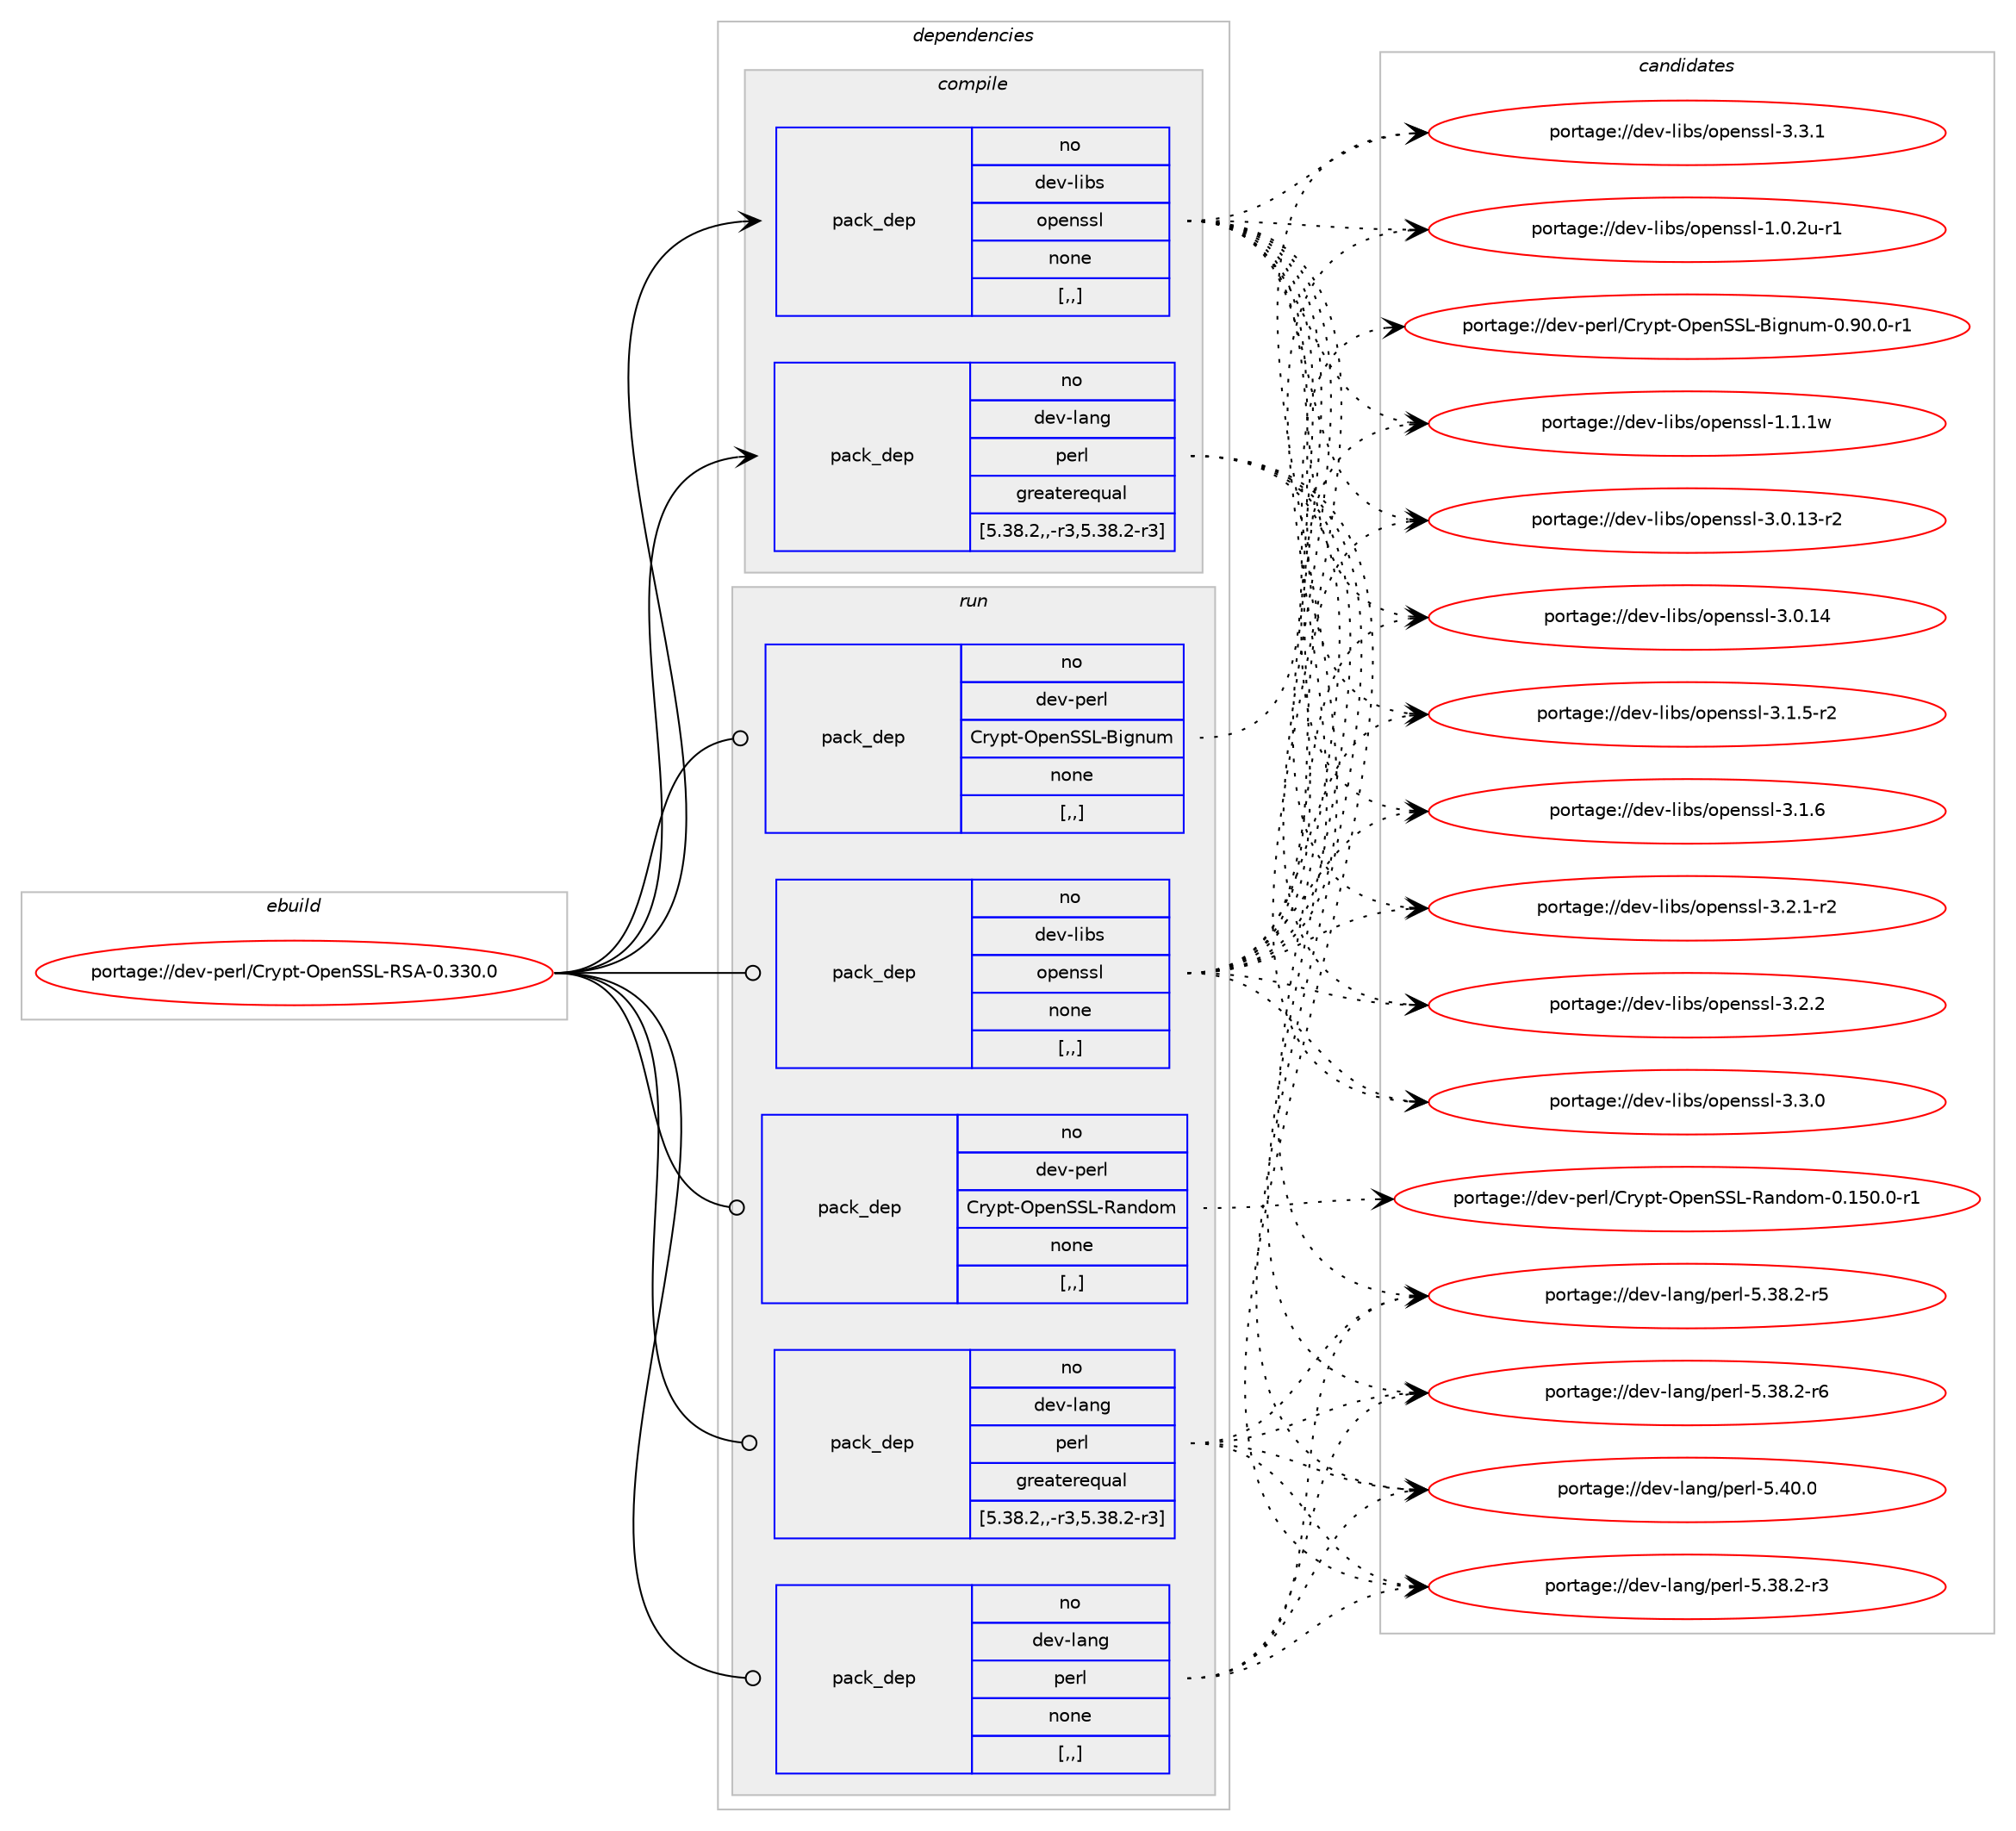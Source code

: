 digraph prolog {

# *************
# Graph options
# *************

newrank=true;
concentrate=true;
compound=true;
graph [rankdir=LR,fontname=Helvetica,fontsize=10,ranksep=1.5];#, ranksep=2.5, nodesep=0.2];
edge  [arrowhead=vee];
node  [fontname=Helvetica,fontsize=10];

# **********
# The ebuild
# **********

subgraph cluster_leftcol {
color=gray;
rank=same;
label=<<i>ebuild</i>>;
id [label="portage://dev-perl/Crypt-OpenSSL-RSA-0.330.0", color=red, width=4, href="../dev-perl/Crypt-OpenSSL-RSA-0.330.0.svg"];
}

# ****************
# The dependencies
# ****************

subgraph cluster_midcol {
color=gray;
label=<<i>dependencies</i>>;
subgraph cluster_compile {
fillcolor="#eeeeee";
style=filled;
label=<<i>compile</i>>;
subgraph pack94358 {
dependency124462 [label=<<TABLE BORDER="0" CELLBORDER="1" CELLSPACING="0" CELLPADDING="4" WIDTH="220"><TR><TD ROWSPAN="6" CELLPADDING="30">pack_dep</TD></TR><TR><TD WIDTH="110">no</TD></TR><TR><TD>dev-lang</TD></TR><TR><TD>perl</TD></TR><TR><TD>greaterequal</TD></TR><TR><TD>[5.38.2,,-r3,5.38.2-r3]</TD></TR></TABLE>>, shape=none, color=blue];
}
id:e -> dependency124462:w [weight=20,style="solid",arrowhead="vee"];
subgraph pack94359 {
dependency124463 [label=<<TABLE BORDER="0" CELLBORDER="1" CELLSPACING="0" CELLPADDING="4" WIDTH="220"><TR><TD ROWSPAN="6" CELLPADDING="30">pack_dep</TD></TR><TR><TD WIDTH="110">no</TD></TR><TR><TD>dev-libs</TD></TR><TR><TD>openssl</TD></TR><TR><TD>none</TD></TR><TR><TD>[,,]</TD></TR></TABLE>>, shape=none, color=blue];
}
id:e -> dependency124463:w [weight=20,style="solid",arrowhead="vee"];
}
subgraph cluster_compileandrun {
fillcolor="#eeeeee";
style=filled;
label=<<i>compile and run</i>>;
}
subgraph cluster_run {
fillcolor="#eeeeee";
style=filled;
label=<<i>run</i>>;
subgraph pack94360 {
dependency124464 [label=<<TABLE BORDER="0" CELLBORDER="1" CELLSPACING="0" CELLPADDING="4" WIDTH="220"><TR><TD ROWSPAN="6" CELLPADDING="30">pack_dep</TD></TR><TR><TD WIDTH="110">no</TD></TR><TR><TD>dev-lang</TD></TR><TR><TD>perl</TD></TR><TR><TD>greaterequal</TD></TR><TR><TD>[5.38.2,,-r3,5.38.2-r3]</TD></TR></TABLE>>, shape=none, color=blue];
}
id:e -> dependency124464:w [weight=20,style="solid",arrowhead="odot"];
subgraph pack94361 {
dependency124465 [label=<<TABLE BORDER="0" CELLBORDER="1" CELLSPACING="0" CELLPADDING="4" WIDTH="220"><TR><TD ROWSPAN="6" CELLPADDING="30">pack_dep</TD></TR><TR><TD WIDTH="110">no</TD></TR><TR><TD>dev-lang</TD></TR><TR><TD>perl</TD></TR><TR><TD>none</TD></TR><TR><TD>[,,]</TD></TR></TABLE>>, shape=none, color=blue];
}
id:e -> dependency124465:w [weight=20,style="solid",arrowhead="odot"];
subgraph pack94362 {
dependency124466 [label=<<TABLE BORDER="0" CELLBORDER="1" CELLSPACING="0" CELLPADDING="4" WIDTH="220"><TR><TD ROWSPAN="6" CELLPADDING="30">pack_dep</TD></TR><TR><TD WIDTH="110">no</TD></TR><TR><TD>dev-libs</TD></TR><TR><TD>openssl</TD></TR><TR><TD>none</TD></TR><TR><TD>[,,]</TD></TR></TABLE>>, shape=none, color=blue];
}
id:e -> dependency124466:w [weight=20,style="solid",arrowhead="odot"];
subgraph pack94363 {
dependency124467 [label=<<TABLE BORDER="0" CELLBORDER="1" CELLSPACING="0" CELLPADDING="4" WIDTH="220"><TR><TD ROWSPAN="6" CELLPADDING="30">pack_dep</TD></TR><TR><TD WIDTH="110">no</TD></TR><TR><TD>dev-perl</TD></TR><TR><TD>Crypt-OpenSSL-Bignum</TD></TR><TR><TD>none</TD></TR><TR><TD>[,,]</TD></TR></TABLE>>, shape=none, color=blue];
}
id:e -> dependency124467:w [weight=20,style="solid",arrowhead="odot"];
subgraph pack94364 {
dependency124468 [label=<<TABLE BORDER="0" CELLBORDER="1" CELLSPACING="0" CELLPADDING="4" WIDTH="220"><TR><TD ROWSPAN="6" CELLPADDING="30">pack_dep</TD></TR><TR><TD WIDTH="110">no</TD></TR><TR><TD>dev-perl</TD></TR><TR><TD>Crypt-OpenSSL-Random</TD></TR><TR><TD>none</TD></TR><TR><TD>[,,]</TD></TR></TABLE>>, shape=none, color=blue];
}
id:e -> dependency124468:w [weight=20,style="solid",arrowhead="odot"];
}
}

# **************
# The candidates
# **************

subgraph cluster_choices {
rank=same;
color=gray;
label=<<i>candidates</i>>;

subgraph choice94358 {
color=black;
nodesep=1;
choice100101118451089711010347112101114108455346515646504511451 [label="portage://dev-lang/perl-5.38.2-r3", color=red, width=4,href="../dev-lang/perl-5.38.2-r3.svg"];
choice100101118451089711010347112101114108455346515646504511453 [label="portage://dev-lang/perl-5.38.2-r5", color=red, width=4,href="../dev-lang/perl-5.38.2-r5.svg"];
choice100101118451089711010347112101114108455346515646504511454 [label="portage://dev-lang/perl-5.38.2-r6", color=red, width=4,href="../dev-lang/perl-5.38.2-r6.svg"];
choice10010111845108971101034711210111410845534652484648 [label="portage://dev-lang/perl-5.40.0", color=red, width=4,href="../dev-lang/perl-5.40.0.svg"];
dependency124462:e -> choice100101118451089711010347112101114108455346515646504511451:w [style=dotted,weight="100"];
dependency124462:e -> choice100101118451089711010347112101114108455346515646504511453:w [style=dotted,weight="100"];
dependency124462:e -> choice100101118451089711010347112101114108455346515646504511454:w [style=dotted,weight="100"];
dependency124462:e -> choice10010111845108971101034711210111410845534652484648:w [style=dotted,weight="100"];
}
subgraph choice94359 {
color=black;
nodesep=1;
choice1001011184510810598115471111121011101151151084549464846501174511449 [label="portage://dev-libs/openssl-1.0.2u-r1", color=red, width=4,href="../dev-libs/openssl-1.0.2u-r1.svg"];
choice100101118451081059811547111112101110115115108454946494649119 [label="portage://dev-libs/openssl-1.1.1w", color=red, width=4,href="../dev-libs/openssl-1.1.1w.svg"];
choice100101118451081059811547111112101110115115108455146484649514511450 [label="portage://dev-libs/openssl-3.0.13-r2", color=red, width=4,href="../dev-libs/openssl-3.0.13-r2.svg"];
choice10010111845108105981154711111210111011511510845514648464952 [label="portage://dev-libs/openssl-3.0.14", color=red, width=4,href="../dev-libs/openssl-3.0.14.svg"];
choice1001011184510810598115471111121011101151151084551464946534511450 [label="portage://dev-libs/openssl-3.1.5-r2", color=red, width=4,href="../dev-libs/openssl-3.1.5-r2.svg"];
choice100101118451081059811547111112101110115115108455146494654 [label="portage://dev-libs/openssl-3.1.6", color=red, width=4,href="../dev-libs/openssl-3.1.6.svg"];
choice1001011184510810598115471111121011101151151084551465046494511450 [label="portage://dev-libs/openssl-3.2.1-r2", color=red, width=4,href="../dev-libs/openssl-3.2.1-r2.svg"];
choice100101118451081059811547111112101110115115108455146504650 [label="portage://dev-libs/openssl-3.2.2", color=red, width=4,href="../dev-libs/openssl-3.2.2.svg"];
choice100101118451081059811547111112101110115115108455146514648 [label="portage://dev-libs/openssl-3.3.0", color=red, width=4,href="../dev-libs/openssl-3.3.0.svg"];
choice100101118451081059811547111112101110115115108455146514649 [label="portage://dev-libs/openssl-3.3.1", color=red, width=4,href="../dev-libs/openssl-3.3.1.svg"];
dependency124463:e -> choice1001011184510810598115471111121011101151151084549464846501174511449:w [style=dotted,weight="100"];
dependency124463:e -> choice100101118451081059811547111112101110115115108454946494649119:w [style=dotted,weight="100"];
dependency124463:e -> choice100101118451081059811547111112101110115115108455146484649514511450:w [style=dotted,weight="100"];
dependency124463:e -> choice10010111845108105981154711111210111011511510845514648464952:w [style=dotted,weight="100"];
dependency124463:e -> choice1001011184510810598115471111121011101151151084551464946534511450:w [style=dotted,weight="100"];
dependency124463:e -> choice100101118451081059811547111112101110115115108455146494654:w [style=dotted,weight="100"];
dependency124463:e -> choice1001011184510810598115471111121011101151151084551465046494511450:w [style=dotted,weight="100"];
dependency124463:e -> choice100101118451081059811547111112101110115115108455146504650:w [style=dotted,weight="100"];
dependency124463:e -> choice100101118451081059811547111112101110115115108455146514648:w [style=dotted,weight="100"];
dependency124463:e -> choice100101118451081059811547111112101110115115108455146514649:w [style=dotted,weight="100"];
}
subgraph choice94360 {
color=black;
nodesep=1;
choice100101118451089711010347112101114108455346515646504511451 [label="portage://dev-lang/perl-5.38.2-r3", color=red, width=4,href="../dev-lang/perl-5.38.2-r3.svg"];
choice100101118451089711010347112101114108455346515646504511453 [label="portage://dev-lang/perl-5.38.2-r5", color=red, width=4,href="../dev-lang/perl-5.38.2-r5.svg"];
choice100101118451089711010347112101114108455346515646504511454 [label="portage://dev-lang/perl-5.38.2-r6", color=red, width=4,href="../dev-lang/perl-5.38.2-r6.svg"];
choice10010111845108971101034711210111410845534652484648 [label="portage://dev-lang/perl-5.40.0", color=red, width=4,href="../dev-lang/perl-5.40.0.svg"];
dependency124464:e -> choice100101118451089711010347112101114108455346515646504511451:w [style=dotted,weight="100"];
dependency124464:e -> choice100101118451089711010347112101114108455346515646504511453:w [style=dotted,weight="100"];
dependency124464:e -> choice100101118451089711010347112101114108455346515646504511454:w [style=dotted,weight="100"];
dependency124464:e -> choice10010111845108971101034711210111410845534652484648:w [style=dotted,weight="100"];
}
subgraph choice94361 {
color=black;
nodesep=1;
choice100101118451089711010347112101114108455346515646504511451 [label="portage://dev-lang/perl-5.38.2-r3", color=red, width=4,href="../dev-lang/perl-5.38.2-r3.svg"];
choice100101118451089711010347112101114108455346515646504511453 [label="portage://dev-lang/perl-5.38.2-r5", color=red, width=4,href="../dev-lang/perl-5.38.2-r5.svg"];
choice100101118451089711010347112101114108455346515646504511454 [label="portage://dev-lang/perl-5.38.2-r6", color=red, width=4,href="../dev-lang/perl-5.38.2-r6.svg"];
choice10010111845108971101034711210111410845534652484648 [label="portage://dev-lang/perl-5.40.0", color=red, width=4,href="../dev-lang/perl-5.40.0.svg"];
dependency124465:e -> choice100101118451089711010347112101114108455346515646504511451:w [style=dotted,weight="100"];
dependency124465:e -> choice100101118451089711010347112101114108455346515646504511453:w [style=dotted,weight="100"];
dependency124465:e -> choice100101118451089711010347112101114108455346515646504511454:w [style=dotted,weight="100"];
dependency124465:e -> choice10010111845108971101034711210111410845534652484648:w [style=dotted,weight="100"];
}
subgraph choice94362 {
color=black;
nodesep=1;
choice1001011184510810598115471111121011101151151084549464846501174511449 [label="portage://dev-libs/openssl-1.0.2u-r1", color=red, width=4,href="../dev-libs/openssl-1.0.2u-r1.svg"];
choice100101118451081059811547111112101110115115108454946494649119 [label="portage://dev-libs/openssl-1.1.1w", color=red, width=4,href="../dev-libs/openssl-1.1.1w.svg"];
choice100101118451081059811547111112101110115115108455146484649514511450 [label="portage://dev-libs/openssl-3.0.13-r2", color=red, width=4,href="../dev-libs/openssl-3.0.13-r2.svg"];
choice10010111845108105981154711111210111011511510845514648464952 [label="portage://dev-libs/openssl-3.0.14", color=red, width=4,href="../dev-libs/openssl-3.0.14.svg"];
choice1001011184510810598115471111121011101151151084551464946534511450 [label="portage://dev-libs/openssl-3.1.5-r2", color=red, width=4,href="../dev-libs/openssl-3.1.5-r2.svg"];
choice100101118451081059811547111112101110115115108455146494654 [label="portage://dev-libs/openssl-3.1.6", color=red, width=4,href="../dev-libs/openssl-3.1.6.svg"];
choice1001011184510810598115471111121011101151151084551465046494511450 [label="portage://dev-libs/openssl-3.2.1-r2", color=red, width=4,href="../dev-libs/openssl-3.2.1-r2.svg"];
choice100101118451081059811547111112101110115115108455146504650 [label="portage://dev-libs/openssl-3.2.2", color=red, width=4,href="../dev-libs/openssl-3.2.2.svg"];
choice100101118451081059811547111112101110115115108455146514648 [label="portage://dev-libs/openssl-3.3.0", color=red, width=4,href="../dev-libs/openssl-3.3.0.svg"];
choice100101118451081059811547111112101110115115108455146514649 [label="portage://dev-libs/openssl-3.3.1", color=red, width=4,href="../dev-libs/openssl-3.3.1.svg"];
dependency124466:e -> choice1001011184510810598115471111121011101151151084549464846501174511449:w [style=dotted,weight="100"];
dependency124466:e -> choice100101118451081059811547111112101110115115108454946494649119:w [style=dotted,weight="100"];
dependency124466:e -> choice100101118451081059811547111112101110115115108455146484649514511450:w [style=dotted,weight="100"];
dependency124466:e -> choice10010111845108105981154711111210111011511510845514648464952:w [style=dotted,weight="100"];
dependency124466:e -> choice1001011184510810598115471111121011101151151084551464946534511450:w [style=dotted,weight="100"];
dependency124466:e -> choice100101118451081059811547111112101110115115108455146494654:w [style=dotted,weight="100"];
dependency124466:e -> choice1001011184510810598115471111121011101151151084551465046494511450:w [style=dotted,weight="100"];
dependency124466:e -> choice100101118451081059811547111112101110115115108455146504650:w [style=dotted,weight="100"];
dependency124466:e -> choice100101118451081059811547111112101110115115108455146514648:w [style=dotted,weight="100"];
dependency124466:e -> choice100101118451081059811547111112101110115115108455146514649:w [style=dotted,weight="100"];
}
subgraph choice94363 {
color=black;
nodesep=1;
choice10010111845112101114108476711412111211645791121011108383764566105103110117109454846574846484511449 [label="portage://dev-perl/Crypt-OpenSSL-Bignum-0.90.0-r1", color=red, width=4,href="../dev-perl/Crypt-OpenSSL-Bignum-0.90.0-r1.svg"];
dependency124467:e -> choice10010111845112101114108476711412111211645791121011108383764566105103110117109454846574846484511449:w [style=dotted,weight="100"];
}
subgraph choice94364 {
color=black;
nodesep=1;
choice100101118451121011141084767114121112116457911210111083837645829711010011110945484649534846484511449 [label="portage://dev-perl/Crypt-OpenSSL-Random-0.150.0-r1", color=red, width=4,href="../dev-perl/Crypt-OpenSSL-Random-0.150.0-r1.svg"];
dependency124468:e -> choice100101118451121011141084767114121112116457911210111083837645829711010011110945484649534846484511449:w [style=dotted,weight="100"];
}
}

}
